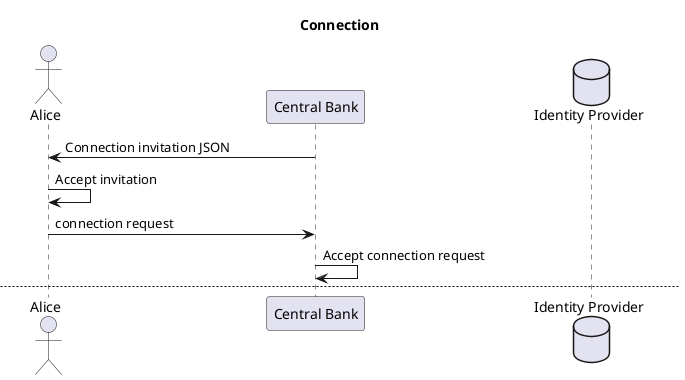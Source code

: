 @startuml seq auditable onboarding
'based on partly https://github.com/hyperledger/aries-cloudagent-python/blob/main/demo/AriesOpenAPIDemo.md
actor Alice as A 
participant "Central Bank" as CB 
database "Identity Provider" as SSI
Title Connection
'group estabilish connection
'CB -> CB : create connection invitation 
'activate CB
CB -> A : Connection invitation JSON
'deactivate CB  
'A -> A : Recieve invitation
A -> A : Accept invitation
A -> CB : connection request 
CB -> CB : Accept connection request
'hnote over A, CB : Connection status can be checked at this point
'end  
newpage
hnote over CB 
There are preparations for crediential issuance, specifically:
----
- register a public DID and stored it on the ledger;
- create a schema and register it on the ledger;
- create a credential definition and register it on the ledger.
----
During initalization we may check if the schema and credential definitions on the ledger.
end note
newpage Onboarding with KYC

A -> CB: Open account
activate CB
alt Alice already has KYC credential
CB -> A : Request presentation of KYC credential
activate A
return VP
CB -> SSI: Verify VP 
activate SSI
return  
else 
CB -> CB : Perform KYC
activate CB 
loop for all required credentials
CB -> A : Request presentation of credential
activate A
return VP 
CB -> SSI: Verify VP
activate SSI
return 
end
opt KYC successful
CB -> A : Issue KYC VC
end 
end
return 
return ok/err


newpage Issuing a credential
'group crediential issuance [ KYC check passed]
'CB -> CB : get Cred def
'activate CB
'CB -> CB : create credential offer
CB -> A : Cred offer
'deactivate CB
deactivate CB
activate A

A -> SSI : Get cred def
activate SSI
SSI -> A : Cred def
deactivate SSI
'A -> A : create cred reqest
A -> CB : cred request
activate CB 
'CB -> CB : Issue crediential
CB -> SSI : publish crediential to revocation registry
activate SSI
SSI -> CB 
deactivate SSI
CB -> A : issue crediential
deactivate CB
A -> SSI : Get crediantial revocation registry definition 
activate SSI 
SSI -> A : Revocation registry definition
deactivate SSI
A -> A : Store crediential in wallet
'A -> A : Store cred id
deactivate A
'end 

@enduml